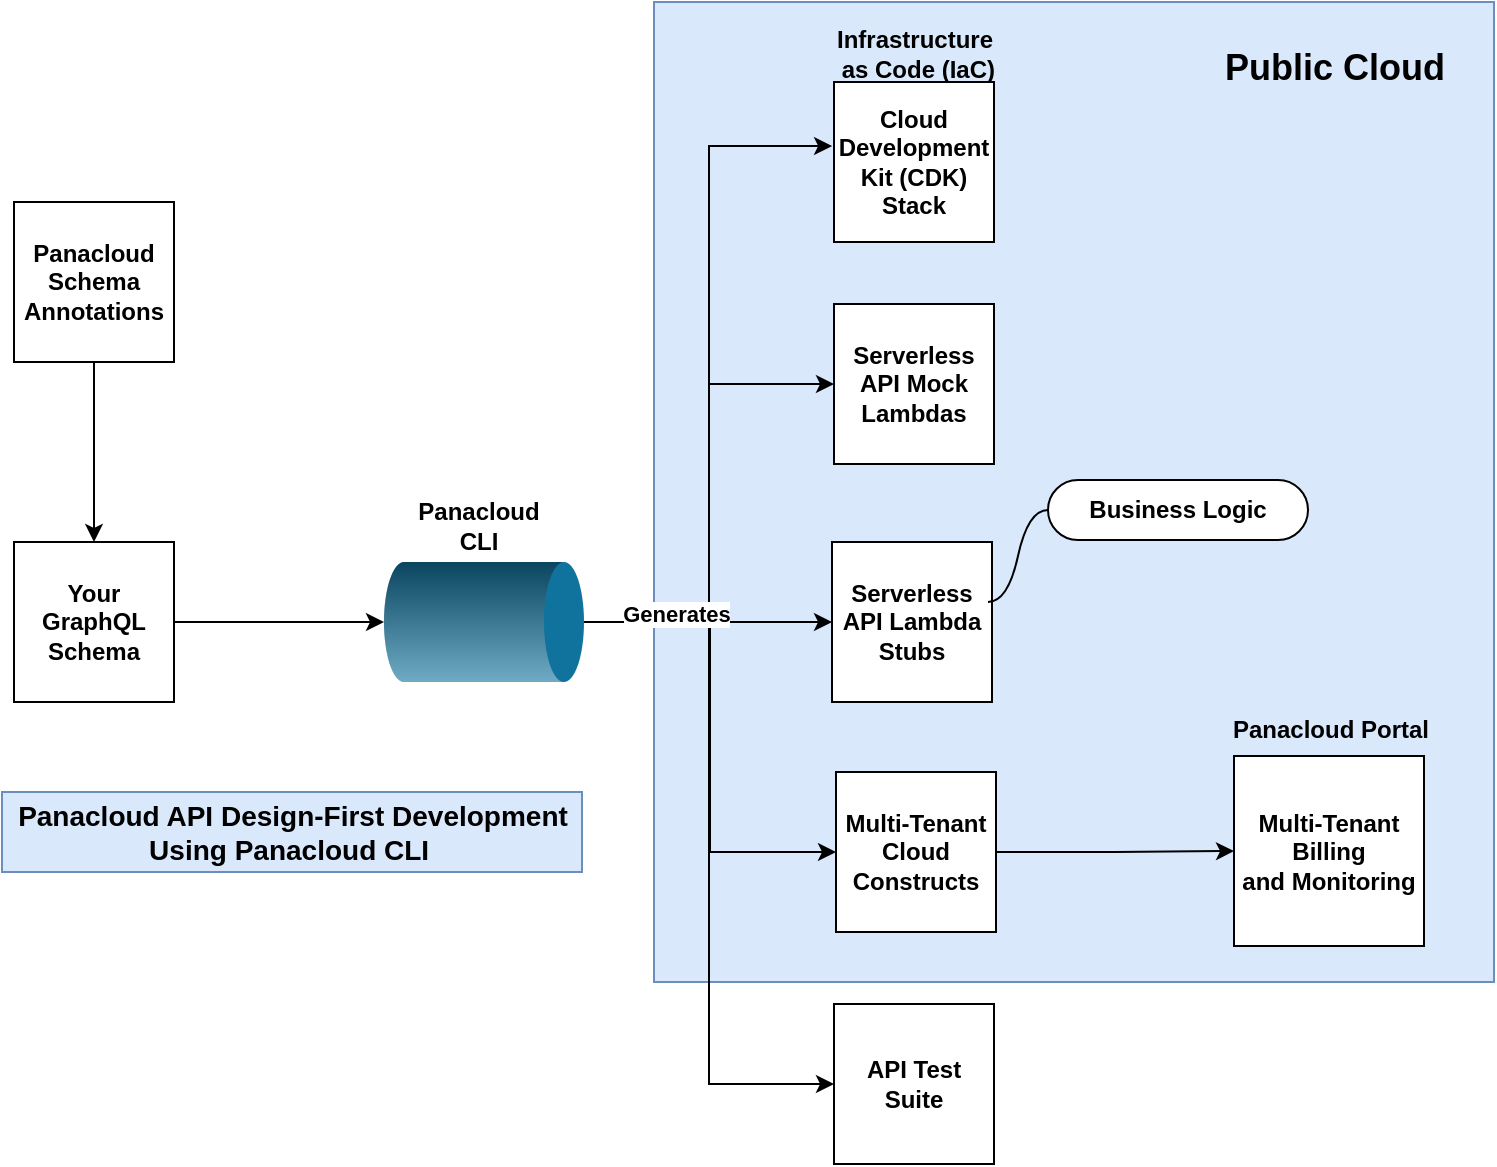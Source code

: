 <mxfile version="15.6.8" type="device"><diagram id="PW6c4NKAePOtdQ6ffX_f" name="Page-1"><mxGraphModel dx="892" dy="547" grid="1" gridSize="10" guides="1" tooltips="1" connect="1" arrows="1" fold="1" page="1" pageScale="1" pageWidth="827" pageHeight="1169" math="0" shadow="0"><root><mxCell id="0"/><mxCell id="1" parent="0"/><mxCell id="CtNtAsqBIgPOIZnjaGPD-27" value="" style="rounded=0;whiteSpace=wrap;html=1;fontSize=18;fillColor=#dae8fc;strokeColor=#6c8ebf;" vertex="1" parent="1"><mxGeometry x="360" y="20" width="420" height="490" as="geometry"/></mxCell><mxCell id="CtNtAsqBIgPOIZnjaGPD-8" style="edgeStyle=orthogonalEdgeStyle;rounded=0;orthogonalLoop=1;jettySize=auto;html=1;exitX=1;exitY=0.5;exitDx=0;exitDy=0;entryX=0.5;entryY=1;entryDx=0;entryDy=0;entryPerimeter=0;" edge="1" parent="1" source="CtNtAsqBIgPOIZnjaGPD-1" target="CtNtAsqBIgPOIZnjaGPD-6"><mxGeometry relative="1" as="geometry"/></mxCell><mxCell id="CtNtAsqBIgPOIZnjaGPD-1" value="&lt;b&gt;Your GraphQL Schema&lt;/b&gt;" style="whiteSpace=wrap;html=1;aspect=fixed;" vertex="1" parent="1"><mxGeometry x="40" y="290" width="80" height="80" as="geometry"/></mxCell><mxCell id="CtNtAsqBIgPOIZnjaGPD-2" value="&lt;b&gt;Panacloud Schema Annotations&lt;/b&gt;" style="whiteSpace=wrap;html=1;aspect=fixed;" vertex="1" parent="1"><mxGeometry x="40" y="120" width="80" height="80" as="geometry"/></mxCell><mxCell id="CtNtAsqBIgPOIZnjaGPD-3" value="" style="endArrow=classic;html=1;rounded=0;exitX=0.5;exitY=1;exitDx=0;exitDy=0;entryX=0.5;entryY=0;entryDx=0;entryDy=0;" edge="1" parent="1" source="CtNtAsqBIgPOIZnjaGPD-2" target="CtNtAsqBIgPOIZnjaGPD-1"><mxGeometry width="50" height="50" relative="1" as="geometry"><mxPoint x="380" y="240" as="sourcePoint"/><mxPoint x="80" y="170" as="targetPoint"/></mxGeometry></mxCell><mxCell id="CtNtAsqBIgPOIZnjaGPD-14" style="edgeStyle=orthogonalEdgeStyle;rounded=0;orthogonalLoop=1;jettySize=auto;html=1;exitX=0.5;exitY=0;exitDx=0;exitDy=0;exitPerimeter=0;entryX=-0.012;entryY=0.4;entryDx=0;entryDy=0;entryPerimeter=0;" edge="1" parent="1" source="CtNtAsqBIgPOIZnjaGPD-6" target="CtNtAsqBIgPOIZnjaGPD-9"><mxGeometry relative="1" as="geometry"/></mxCell><mxCell id="CtNtAsqBIgPOIZnjaGPD-15" style="edgeStyle=orthogonalEdgeStyle;rounded=0;orthogonalLoop=1;jettySize=auto;html=1;entryX=0;entryY=0.5;entryDx=0;entryDy=0;" edge="1" parent="1" source="CtNtAsqBIgPOIZnjaGPD-6" target="CtNtAsqBIgPOIZnjaGPD-11"><mxGeometry relative="1" as="geometry"/></mxCell><mxCell id="CtNtAsqBIgPOIZnjaGPD-16" style="edgeStyle=orthogonalEdgeStyle;rounded=0;orthogonalLoop=1;jettySize=auto;html=1;entryX=0;entryY=0.5;entryDx=0;entryDy=0;" edge="1" parent="1" source="CtNtAsqBIgPOIZnjaGPD-6" target="CtNtAsqBIgPOIZnjaGPD-12"><mxGeometry relative="1" as="geometry"/></mxCell><mxCell id="CtNtAsqBIgPOIZnjaGPD-17" style="edgeStyle=orthogonalEdgeStyle;rounded=0;orthogonalLoop=1;jettySize=auto;html=1;entryX=0;entryY=0.5;entryDx=0;entryDy=0;" edge="1" parent="1" source="CtNtAsqBIgPOIZnjaGPD-6" target="CtNtAsqBIgPOIZnjaGPD-13"><mxGeometry relative="1" as="geometry"/></mxCell><mxCell id="CtNtAsqBIgPOIZnjaGPD-19" style="edgeStyle=orthogonalEdgeStyle;rounded=0;orthogonalLoop=1;jettySize=auto;html=1;entryX=0;entryY=0.5;entryDx=0;entryDy=0;" edge="1" parent="1" source="CtNtAsqBIgPOIZnjaGPD-6" target="CtNtAsqBIgPOIZnjaGPD-18"><mxGeometry relative="1" as="geometry"/></mxCell><mxCell id="CtNtAsqBIgPOIZnjaGPD-20" value="&lt;b&gt;Generates&lt;/b&gt;" style="edgeLabel;html=1;align=center;verticalAlign=middle;resizable=0;points=[];" vertex="1" connectable="0" parent="CtNtAsqBIgPOIZnjaGPD-19"><mxGeometry x="-0.742" y="4" relative="1" as="geometry"><mxPoint as="offset"/></mxGeometry></mxCell><mxCell id="CtNtAsqBIgPOIZnjaGPD-6" value="" style="verticalLabelPosition=bottom;verticalAlign=top;html=1;shape=mxgraph.infographic.cylinder;fillColor=#10739E;strokeColor=none;rotation=90;" vertex="1" parent="1"><mxGeometry x="245" y="280" width="60" height="100" as="geometry"/></mxCell><mxCell id="CtNtAsqBIgPOIZnjaGPD-7" value="&lt;b&gt;Panacloud&lt;br&gt;CLI&lt;/b&gt;" style="text;html=1;resizable=0;autosize=1;align=center;verticalAlign=middle;points=[];fillColor=none;strokeColor=none;rounded=0;" vertex="1" parent="1"><mxGeometry x="232" y="267" width="80" height="30" as="geometry"/></mxCell><mxCell id="CtNtAsqBIgPOIZnjaGPD-9" value="&lt;b&gt;Cloud Development Kit (CDK) Stack&lt;/b&gt;" style="whiteSpace=wrap;html=1;aspect=fixed;fillColor=default;" vertex="1" parent="1"><mxGeometry x="450" y="60" width="80" height="80" as="geometry"/></mxCell><mxCell id="CtNtAsqBIgPOIZnjaGPD-10" value="&lt;b&gt;Infrastructure&lt;br&gt;&amp;nbsp;as Code (IaC)&lt;/b&gt;" style="text;html=1;resizable=0;autosize=1;align=center;verticalAlign=middle;points=[];fillColor=none;strokeColor=none;rounded=0;" vertex="1" parent="1"><mxGeometry x="440" y="31" width="100" height="30" as="geometry"/></mxCell><mxCell id="CtNtAsqBIgPOIZnjaGPD-11" value="&lt;b&gt;Serverless&lt;br&gt;API Mock Lambdas&lt;/b&gt;" style="whiteSpace=wrap;html=1;aspect=fixed;fillColor=default;" vertex="1" parent="1"><mxGeometry x="450" y="171" width="80" height="80" as="geometry"/></mxCell><mxCell id="CtNtAsqBIgPOIZnjaGPD-12" value="&lt;b&gt;Serverless&lt;br&gt;API Lambda Stubs&lt;/b&gt;" style="whiteSpace=wrap;html=1;aspect=fixed;fillColor=default;" vertex="1" parent="1"><mxGeometry x="449" y="290" width="80" height="80" as="geometry"/></mxCell><mxCell id="CtNtAsqBIgPOIZnjaGPD-24" style="edgeStyle=orthogonalEdgeStyle;rounded=0;orthogonalLoop=1;jettySize=auto;html=1;fontSize=18;" edge="1" parent="1" source="CtNtAsqBIgPOIZnjaGPD-13" target="CtNtAsqBIgPOIZnjaGPD-22"><mxGeometry relative="1" as="geometry"/></mxCell><mxCell id="CtNtAsqBIgPOIZnjaGPD-13" value="&lt;b&gt;Multi-Tenant Cloud Constructs&lt;/b&gt;" style="whiteSpace=wrap;html=1;aspect=fixed;fillColor=default;" vertex="1" parent="1"><mxGeometry x="451" y="405" width="80" height="80" as="geometry"/></mxCell><mxCell id="CtNtAsqBIgPOIZnjaGPD-18" value="&lt;b&gt;API Test Suite&lt;/b&gt;" style="whiteSpace=wrap;html=1;aspect=fixed;fillColor=default;" vertex="1" parent="1"><mxGeometry x="450" y="521" width="80" height="80" as="geometry"/></mxCell><mxCell id="CtNtAsqBIgPOIZnjaGPD-21" value="&lt;b&gt;&lt;font style=&quot;font-size: 14px&quot;&gt;Panacloud API Design-First Development&lt;br&gt;Using Panacloud CLI&amp;nbsp;&lt;/font&gt;&lt;/b&gt;" style="text;html=1;resizable=0;autosize=1;align=center;verticalAlign=middle;points=[];fillColor=#dae8fc;strokeColor=#6c8ebf;rounded=0;" vertex="1" parent="1"><mxGeometry x="34" y="415" width="290" height="40" as="geometry"/></mxCell><mxCell id="CtNtAsqBIgPOIZnjaGPD-22" value="&lt;b&gt;Multi-Tenant Billing and&amp;nbsp;Monitoring&lt;/b&gt;" style="whiteSpace=wrap;html=1;aspect=fixed;fillColor=default;" vertex="1" parent="1"><mxGeometry x="650" y="397" width="95" height="95" as="geometry"/></mxCell><mxCell id="CtNtAsqBIgPOIZnjaGPD-23" value="&lt;b&gt;Panacloud Portal&lt;/b&gt;" style="text;html=1;resizable=0;autosize=1;align=center;verticalAlign=middle;points=[];fillColor=none;strokeColor=none;rounded=0;" vertex="1" parent="1"><mxGeometry x="643" y="374" width="110" height="20" as="geometry"/></mxCell><mxCell id="CtNtAsqBIgPOIZnjaGPD-28" value="&lt;b&gt;Public Cloud&lt;/b&gt;" style="text;html=1;resizable=0;autosize=1;align=center;verticalAlign=middle;points=[];fillColor=none;strokeColor=none;rounded=0;fontSize=18;" vertex="1" parent="1"><mxGeometry x="635" y="38" width="130" height="30" as="geometry"/></mxCell><mxCell id="CtNtAsqBIgPOIZnjaGPD-30" value="&lt;b&gt;Business Logic&lt;/b&gt;" style="whiteSpace=wrap;html=1;rounded=1;arcSize=50;align=center;verticalAlign=middle;strokeWidth=1;autosize=1;spacing=4;treeFolding=1;treeMoving=1;newEdgeStyle={&quot;edgeStyle&quot;:&quot;entityRelationEdgeStyle&quot;,&quot;startArrow&quot;:&quot;none&quot;,&quot;endArrow&quot;:&quot;none&quot;,&quot;segment&quot;:10,&quot;curved&quot;:1};fontSize=12;fillColor=default;" vertex="1" collapsed="1" parent="1"><mxGeometry x="557" y="259" width="130" height="30" as="geometry"/></mxCell><mxCell id="CtNtAsqBIgPOIZnjaGPD-31" value="" style="edgeStyle=entityRelationEdgeStyle;startArrow=none;endArrow=none;segment=10;curved=1;rounded=0;fontSize=12;" edge="1" target="CtNtAsqBIgPOIZnjaGPD-30" parent="1"><mxGeometry relative="1" as="geometry"><mxPoint x="527" y="320" as="sourcePoint"/></mxGeometry></mxCell></root></mxGraphModel></diagram></mxfile>